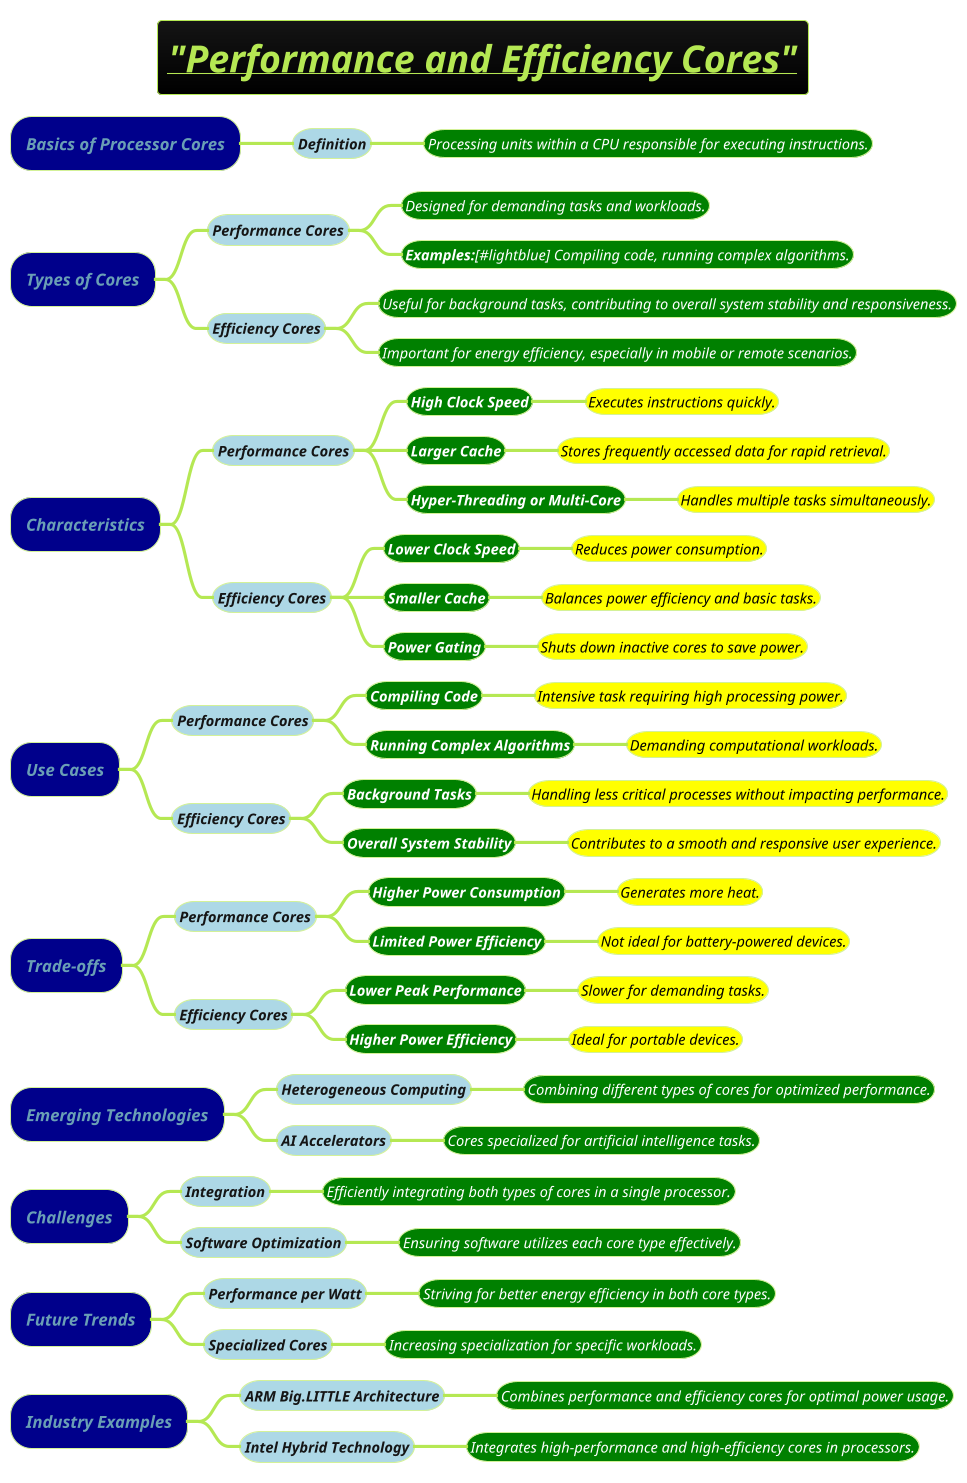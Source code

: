 @startmindmap
title =<i><b><u>"Performance and Efficiency Cores"
!theme hacker

*[#darkblue] <i>Basics of Processor Cores
**[#lightblue] <i><color #blac><size:14>Definition
***[#green] <i><color #white><size:14>Processing units within a CPU responsible for executing instructions.

*[#darkblue] <i>Types of Cores
**[#lightblue] <i><color #blac><size:14>Performance Cores
***[#green] <i><color #white><size:14>Designed for demanding tasks and workloads.
***[#green] <i><color #white><size:14>**Examples:**[#lightblue] <i><color #blac><size:14>Compiling code, running complex algorithms.

**[#lightblue] <i><color #blac><size:14>Efficiency Cores
***[#green] <i><color #white><size:14>Useful for background tasks, contributing to overall system stability and responsiveness.
***[#green] <i><color #white><size:14>Important for energy efficiency, especially in mobile or remote scenarios.

*[#darkblue] <i>Characteristics
**[#lightblue] <i><color #blac><size:14>Performance Cores
***[#green] <b><i><color #white><size:14>High Clock Speed
****[#yellow] <i><color #black><size:14>Executes instructions quickly.
***[#green] <b><i><color #white><size:14>Larger Cache
****[#yellow] <i><color #black><size:14>Stores frequently accessed data for rapid retrieval.
***[#green] <b><i><color #white><size:14>Hyper-Threading or Multi-Core
****[#yellow] <i><color #black><size:14>Handles multiple tasks simultaneously.

**[#lightblue] <i><color #blac><size:14>Efficiency Cores
***[#green] <b><i><color #white><size:14>Lower Clock Speed
****[#yellow] <i><color #black><size:14>Reduces power consumption.
***[#green] <b><i><color #white><size:14>Smaller Cache
****[#yellow] <i><color #black><size:14>Balances power efficiency and basic tasks.
***[#green] <b><i><color #white><size:14>Power Gating
****[#yellow] <i><color #black><size:14>Shuts down inactive cores to save power.

*[#darkblue] <i>Use Cases
**[#lightblue] <i><color #blac><size:14>Performance Cores
***[#green] <b><i><color #white><size:14>Compiling Code
****[#yellow] <i><color #black><size:14>Intensive task requiring high processing power.
***[#green] <b><i><color #white><size:14>Running Complex Algorithms
****[#yellow] <i><color #black><size:14>Demanding computational workloads.

**[#lightblue] <i><color #blac><size:14>Efficiency Cores
***[#green] <b><i><color #white><size:14>Background Tasks
****[#yellow] <i><color #black><size:14>Handling less critical processes without impacting performance.
***[#green] <b><i><color #white><size:14>Overall System Stability
****[#yellow] <i><color #black><size:14>Contributes to a smooth and responsive user experience.

*[#darkblue] <i>Trade-offs
**[#lightblue] <i><color #blac><size:14>Performance Cores
***[#green] <b><i><color #white><size:14>Higher Power Consumption
****[#yellow] <i><color #black><size:14>Generates more heat.
***[#green] <i><color #white><size:14><b>Limited Power Efficiency
****[#yellow] <i><color #black><size:14>Not ideal for battery-powered devices.

**[#lightblue] <i><color #blac><size:14>Efficiency Cores
***[#green] <i><color #white><size:14><b>Lower Peak Performance
****[#yellow] <i><color #black><size:14>Slower for demanding tasks.
***[#green] <i><color #white><size:14><b>Higher Power Efficiency
****[#yellow] <i><color #black><size:14>Ideal for portable devices.

*[#darkblue] <i>Emerging Technologies
**[#lightblue] <i><color #blac><size:14>Heterogeneous Computing
***[#green] <i><color #white><size:14>Combining different types of cores for optimized performance.
**[#lightblue] <i><color #blac><size:14>AI Accelerators
***[#green] <i><color #white><size:14>Cores specialized for artificial intelligence tasks.

*[#darkblue] <i>Challenges
**[#lightblue] <i><color #blac><size:14>Integration
***[#green] <i><color #white><size:14>Efficiently integrating both types of cores in a single processor.
**[#lightblue] <i><color #blac><size:14>Software Optimization
***[#green] <i><color #white><size:14>Ensuring software utilizes each core type effectively.

*[#darkblue] <i>Future Trends
**[#lightblue] <i><color #blac><size:14>Performance per Watt
***[#green] <i><color #white><size:14>Striving for better energy efficiency in both core types.
**[#lightblue] <i><color #blac><size:14>Specialized Cores
***[#green] <i><color #white><size:14>Increasing specialization for specific workloads.

*[#darkblue] <i>Industry Examples
**[#lightblue] <i><color #blac><size:14>ARM Big.LITTLE Architecture
***[#green] <i><color #white><size:14>Combines performance and efficiency cores for optimal power usage.
**[#lightblue] <i><color #blac><size:14>Intel Hybrid Technology
***[#green] <i><color #white><size:14>Integrates high-performance and high-efficiency cores in processors.

@endmindmap

